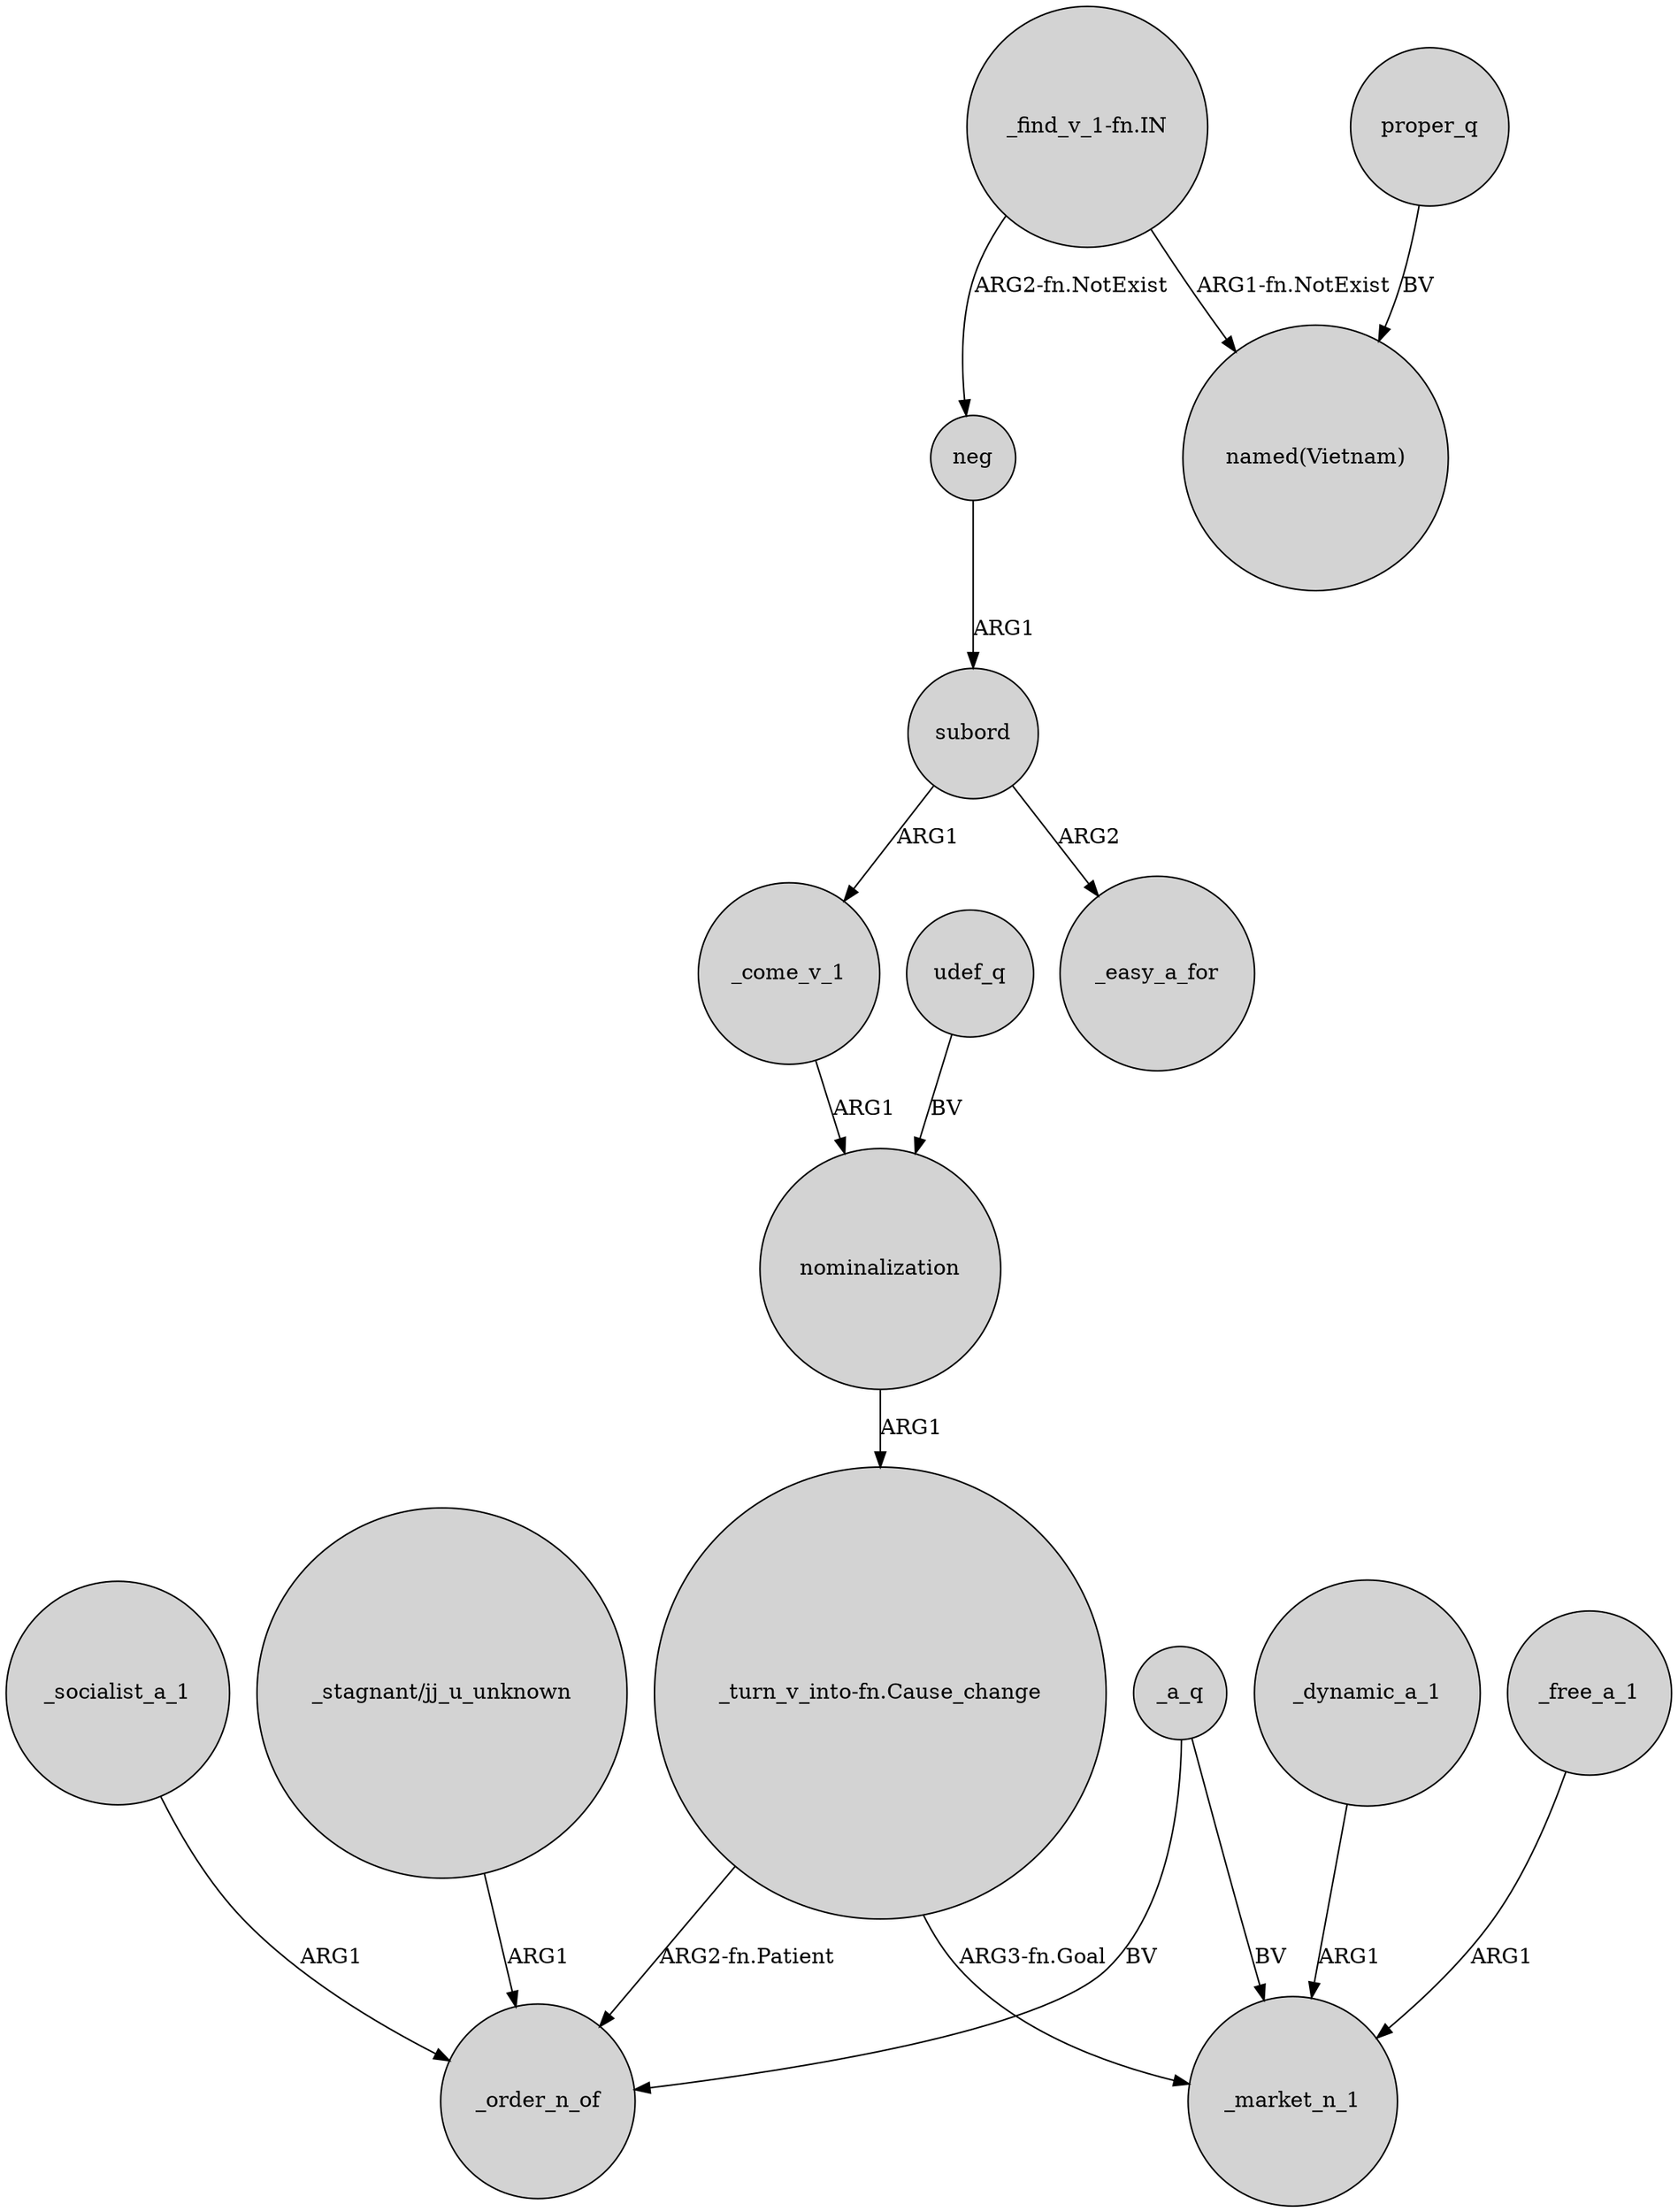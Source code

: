 digraph {
	node [shape=circle style=filled]
	"_turn_v_into-fn.Cause_change" -> _order_n_of [label="ARG2-fn.Patient"]
	_dynamic_a_1 -> _market_n_1 [label=ARG1]
	subord -> _come_v_1 [label=ARG1]
	_a_q -> _order_n_of [label=BV]
	subord -> _easy_a_for [label=ARG2]
	_free_a_1 -> _market_n_1 [label=ARG1]
	"_turn_v_into-fn.Cause_change" -> _market_n_1 [label="ARG3-fn.Goal"]
	"_find_v_1-fn.IN" -> neg [label="ARG2-fn.NotExist"]
	_socialist_a_1 -> _order_n_of [label=ARG1]
	"_find_v_1-fn.IN" -> "named(Vietnam)" [label="ARG1-fn.NotExist"]
	neg -> subord [label=ARG1]
	udef_q -> nominalization [label=BV]
	nominalization -> "_turn_v_into-fn.Cause_change" [label=ARG1]
	"_stagnant/jj_u_unknown" -> _order_n_of [label=ARG1]
	_a_q -> _market_n_1 [label=BV]
	proper_q -> "named(Vietnam)" [label=BV]
	_come_v_1 -> nominalization [label=ARG1]
}
